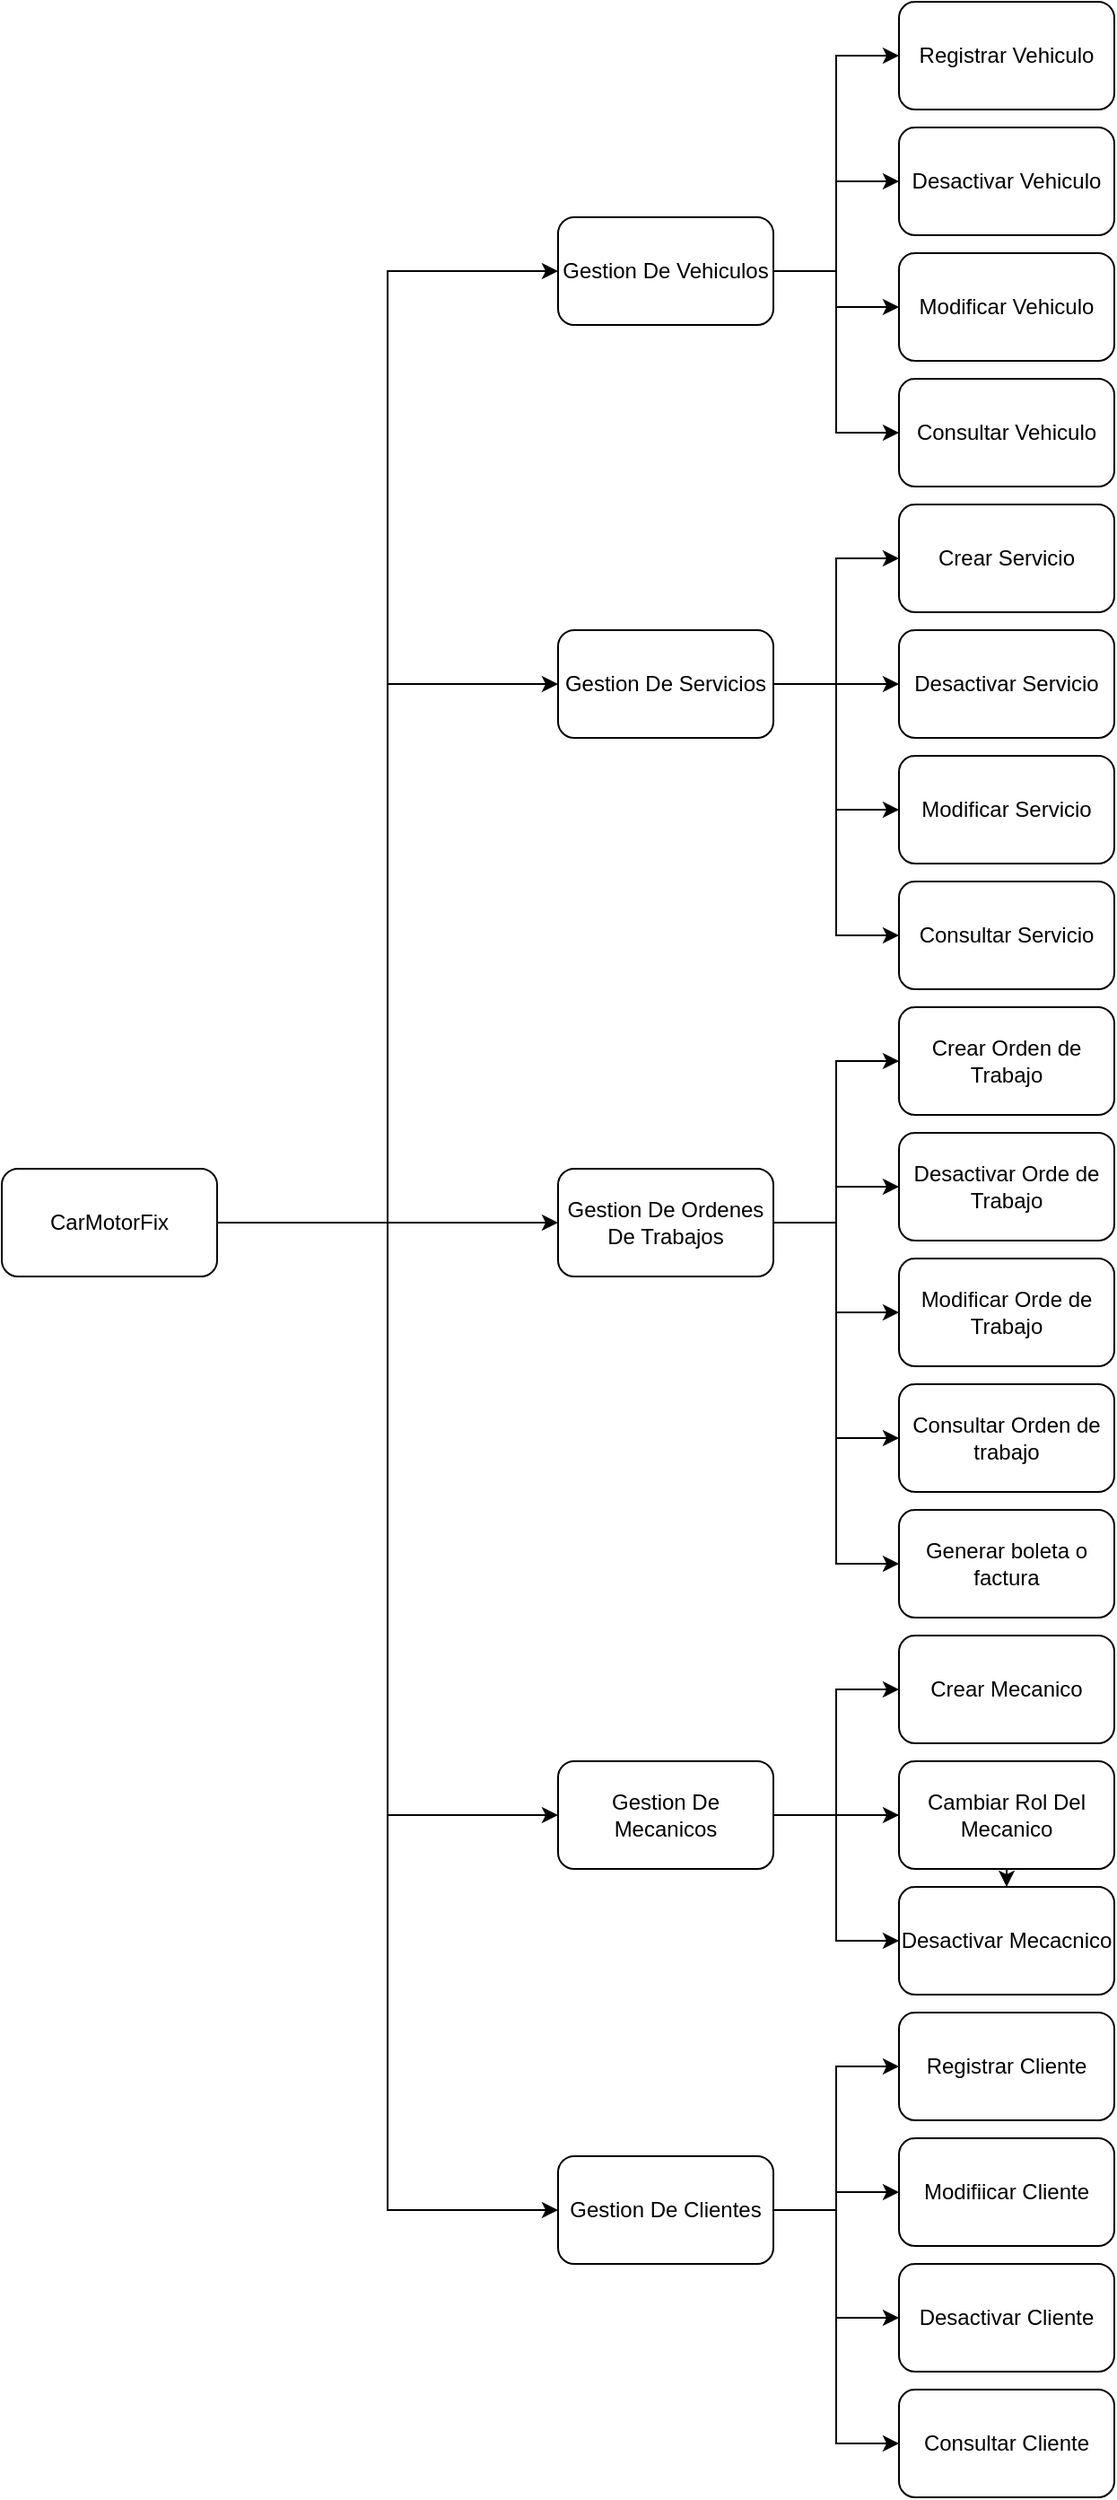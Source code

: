 <mxfile version="24.7.17">
  <diagram name="Página-1" id="KBPU6WoGkEmj5_mqioQt">
    <mxGraphModel dx="1569" dy="2340" grid="1" gridSize="10" guides="1" tooltips="1" connect="1" arrows="1" fold="1" page="1" pageScale="1" pageWidth="827" pageHeight="1169" math="0" shadow="0">
      <root>
        <mxCell id="0" />
        <mxCell id="1" parent="0" />
        <mxCell id="0hXrlVp6TaDsR_oXfZzO-45" style="edgeStyle=orthogonalEdgeStyle;rounded=0;orthogonalLoop=1;jettySize=auto;html=1;entryX=0;entryY=0.5;entryDx=0;entryDy=0;" edge="1" parent="1" source="0hXrlVp6TaDsR_oXfZzO-2" target="0hXrlVp6TaDsR_oXfZzO-44">
          <mxGeometry relative="1" as="geometry" />
        </mxCell>
        <mxCell id="0hXrlVp6TaDsR_oXfZzO-46" style="edgeStyle=orthogonalEdgeStyle;rounded=0;orthogonalLoop=1;jettySize=auto;html=1;entryX=0;entryY=0.5;entryDx=0;entryDy=0;" edge="1" parent="1" source="0hXrlVp6TaDsR_oXfZzO-2" target="0hXrlVp6TaDsR_oXfZzO-43">
          <mxGeometry relative="1" as="geometry" />
        </mxCell>
        <mxCell id="0hXrlVp6TaDsR_oXfZzO-47" style="edgeStyle=orthogonalEdgeStyle;rounded=0;orthogonalLoop=1;jettySize=auto;html=1;entryX=0;entryY=0.5;entryDx=0;entryDy=0;" edge="1" parent="1" source="0hXrlVp6TaDsR_oXfZzO-2" target="0hXrlVp6TaDsR_oXfZzO-42">
          <mxGeometry relative="1" as="geometry" />
        </mxCell>
        <mxCell id="0hXrlVp6TaDsR_oXfZzO-48" style="edgeStyle=orthogonalEdgeStyle;rounded=0;orthogonalLoop=1;jettySize=auto;html=1;entryX=0;entryY=0.5;entryDx=0;entryDy=0;" edge="1" parent="1" source="0hXrlVp6TaDsR_oXfZzO-2" target="0hXrlVp6TaDsR_oXfZzO-41">
          <mxGeometry relative="1" as="geometry" />
        </mxCell>
        <mxCell id="0hXrlVp6TaDsR_oXfZzO-2" value="Gestion De Servicios" style="rounded=1;whiteSpace=wrap;html=1;" vertex="1" parent="1">
          <mxGeometry x="430" y="129" width="120" height="60" as="geometry" />
        </mxCell>
        <mxCell id="0hXrlVp6TaDsR_oXfZzO-12" style="edgeStyle=orthogonalEdgeStyle;rounded=0;orthogonalLoop=1;jettySize=auto;html=1;entryX=0;entryY=0.5;entryDx=0;entryDy=0;" edge="1" parent="1" source="0hXrlVp6TaDsR_oXfZzO-3" target="0hXrlVp6TaDsR_oXfZzO-5">
          <mxGeometry relative="1" as="geometry" />
        </mxCell>
        <mxCell id="0hXrlVp6TaDsR_oXfZzO-13" style="edgeStyle=orthogonalEdgeStyle;rounded=0;orthogonalLoop=1;jettySize=auto;html=1;entryX=0;entryY=0.5;entryDx=0;entryDy=0;" edge="1" parent="1" source="0hXrlVp6TaDsR_oXfZzO-3" target="0hXrlVp6TaDsR_oXfZzO-6">
          <mxGeometry relative="1" as="geometry" />
        </mxCell>
        <mxCell id="0hXrlVp6TaDsR_oXfZzO-14" style="edgeStyle=orthogonalEdgeStyle;rounded=0;orthogonalLoop=1;jettySize=auto;html=1;entryX=0;entryY=0.5;entryDx=0;entryDy=0;" edge="1" parent="1" source="0hXrlVp6TaDsR_oXfZzO-3" target="0hXrlVp6TaDsR_oXfZzO-7">
          <mxGeometry relative="1" as="geometry" />
        </mxCell>
        <mxCell id="0hXrlVp6TaDsR_oXfZzO-15" style="edgeStyle=orthogonalEdgeStyle;rounded=0;orthogonalLoop=1;jettySize=auto;html=1;entryX=0;entryY=0.5;entryDx=0;entryDy=0;" edge="1" parent="1" source="0hXrlVp6TaDsR_oXfZzO-3" target="0hXrlVp6TaDsR_oXfZzO-2">
          <mxGeometry relative="1" as="geometry" />
        </mxCell>
        <mxCell id="0hXrlVp6TaDsR_oXfZzO-16" style="edgeStyle=orthogonalEdgeStyle;rounded=0;orthogonalLoop=1;jettySize=auto;html=1;entryX=0;entryY=0.5;entryDx=0;entryDy=0;" edge="1" parent="1" source="0hXrlVp6TaDsR_oXfZzO-3" target="0hXrlVp6TaDsR_oXfZzO-8">
          <mxGeometry relative="1" as="geometry" />
        </mxCell>
        <mxCell id="0hXrlVp6TaDsR_oXfZzO-3" value="CarMotorFix" style="rounded=1;whiteSpace=wrap;html=1;" vertex="1" parent="1">
          <mxGeometry x="120" y="429" width="120" height="60" as="geometry" />
        </mxCell>
        <mxCell id="0hXrlVp6TaDsR_oXfZzO-71" style="edgeStyle=orthogonalEdgeStyle;rounded=0;orthogonalLoop=1;jettySize=auto;html=1;entryX=0;entryY=0.5;entryDx=0;entryDy=0;" edge="1" parent="1" source="0hXrlVp6TaDsR_oXfZzO-5" target="0hXrlVp6TaDsR_oXfZzO-70">
          <mxGeometry relative="1" as="geometry" />
        </mxCell>
        <mxCell id="0hXrlVp6TaDsR_oXfZzO-72" style="edgeStyle=orthogonalEdgeStyle;rounded=0;orthogonalLoop=1;jettySize=auto;html=1;" edge="1" parent="1" source="0hXrlVp6TaDsR_oXfZzO-5" target="0hXrlVp6TaDsR_oXfZzO-69">
          <mxGeometry relative="1" as="geometry" />
        </mxCell>
        <mxCell id="0hXrlVp6TaDsR_oXfZzO-73" style="edgeStyle=orthogonalEdgeStyle;rounded=0;orthogonalLoop=1;jettySize=auto;html=1;" edge="1" parent="1" source="0hXrlVp6TaDsR_oXfZzO-5" target="0hXrlVp6TaDsR_oXfZzO-68">
          <mxGeometry relative="1" as="geometry" />
        </mxCell>
        <mxCell id="0hXrlVp6TaDsR_oXfZzO-74" style="edgeStyle=orthogonalEdgeStyle;rounded=0;orthogonalLoop=1;jettySize=auto;html=1;entryX=0;entryY=0.5;entryDx=0;entryDy=0;" edge="1" parent="1" source="0hXrlVp6TaDsR_oXfZzO-5" target="0hXrlVp6TaDsR_oXfZzO-67">
          <mxGeometry relative="1" as="geometry" />
        </mxCell>
        <mxCell id="0hXrlVp6TaDsR_oXfZzO-5" value="Gestion De Clientes" style="rounded=1;whiteSpace=wrap;html=1;" vertex="1" parent="1">
          <mxGeometry x="430" y="979" width="120" height="60" as="geometry" />
        </mxCell>
        <mxCell id="0hXrlVp6TaDsR_oXfZzO-62" style="edgeStyle=orthogonalEdgeStyle;rounded=0;orthogonalLoop=1;jettySize=auto;html=1;entryX=0;entryY=0.5;entryDx=0;entryDy=0;" edge="1" parent="1" source="0hXrlVp6TaDsR_oXfZzO-6" target="0hXrlVp6TaDsR_oXfZzO-61">
          <mxGeometry relative="1" as="geometry" />
        </mxCell>
        <mxCell id="0hXrlVp6TaDsR_oXfZzO-63" style="edgeStyle=orthogonalEdgeStyle;rounded=0;orthogonalLoop=1;jettySize=auto;html=1;" edge="1" parent="1" source="0hXrlVp6TaDsR_oXfZzO-6" target="0hXrlVp6TaDsR_oXfZzO-59">
          <mxGeometry relative="1" as="geometry" />
        </mxCell>
        <mxCell id="0hXrlVp6TaDsR_oXfZzO-64" style="edgeStyle=orthogonalEdgeStyle;rounded=0;orthogonalLoop=1;jettySize=auto;html=1;" edge="1" parent="1" source="0hXrlVp6TaDsR_oXfZzO-6" target="0hXrlVp6TaDsR_oXfZzO-58">
          <mxGeometry relative="1" as="geometry" />
        </mxCell>
        <mxCell id="0hXrlVp6TaDsR_oXfZzO-65" style="edgeStyle=orthogonalEdgeStyle;rounded=0;orthogonalLoop=1;jettySize=auto;html=1;entryX=0;entryY=0.5;entryDx=0;entryDy=0;" edge="1" parent="1" source="0hXrlVp6TaDsR_oXfZzO-6" target="0hXrlVp6TaDsR_oXfZzO-58">
          <mxGeometry relative="1" as="geometry" />
        </mxCell>
        <mxCell id="0hXrlVp6TaDsR_oXfZzO-6" value="Gestion De Mecanicos" style="rounded=1;whiteSpace=wrap;html=1;" vertex="1" parent="1">
          <mxGeometry x="430" y="759" width="120" height="60" as="geometry" />
        </mxCell>
        <mxCell id="0hXrlVp6TaDsR_oXfZzO-53" style="edgeStyle=orthogonalEdgeStyle;rounded=0;orthogonalLoop=1;jettySize=auto;html=1;entryX=0;entryY=0.5;entryDx=0;entryDy=0;" edge="1" parent="1" source="0hXrlVp6TaDsR_oXfZzO-7" target="0hXrlVp6TaDsR_oXfZzO-40">
          <mxGeometry relative="1" as="geometry" />
        </mxCell>
        <mxCell id="0hXrlVp6TaDsR_oXfZzO-54" style="edgeStyle=orthogonalEdgeStyle;rounded=0;orthogonalLoop=1;jettySize=auto;html=1;entryX=0;entryY=0.5;entryDx=0;entryDy=0;" edge="1" parent="1" source="0hXrlVp6TaDsR_oXfZzO-7" target="0hXrlVp6TaDsR_oXfZzO-51">
          <mxGeometry relative="1" as="geometry" />
        </mxCell>
        <mxCell id="0hXrlVp6TaDsR_oXfZzO-55" style="edgeStyle=orthogonalEdgeStyle;rounded=0;orthogonalLoop=1;jettySize=auto;html=1;entryX=0;entryY=0.5;entryDx=0;entryDy=0;" edge="1" parent="1" source="0hXrlVp6TaDsR_oXfZzO-7" target="0hXrlVp6TaDsR_oXfZzO-50">
          <mxGeometry relative="1" as="geometry" />
        </mxCell>
        <mxCell id="0hXrlVp6TaDsR_oXfZzO-56" style="edgeStyle=orthogonalEdgeStyle;rounded=0;orthogonalLoop=1;jettySize=auto;html=1;entryX=0;entryY=0.5;entryDx=0;entryDy=0;" edge="1" parent="1" source="0hXrlVp6TaDsR_oXfZzO-7" target="0hXrlVp6TaDsR_oXfZzO-49">
          <mxGeometry relative="1" as="geometry" />
        </mxCell>
        <mxCell id="0hXrlVp6TaDsR_oXfZzO-57" style="edgeStyle=orthogonalEdgeStyle;rounded=0;orthogonalLoop=1;jettySize=auto;html=1;entryX=0;entryY=0.5;entryDx=0;entryDy=0;" edge="1" parent="1" source="0hXrlVp6TaDsR_oXfZzO-7" target="0hXrlVp6TaDsR_oXfZzO-52">
          <mxGeometry relative="1" as="geometry" />
        </mxCell>
        <mxCell id="0hXrlVp6TaDsR_oXfZzO-7" value="Gestion De Ordenes De Trabajos" style="rounded=1;whiteSpace=wrap;html=1;" vertex="1" parent="1">
          <mxGeometry x="430" y="429" width="120" height="60" as="geometry" />
        </mxCell>
        <mxCell id="0hXrlVp6TaDsR_oXfZzO-36" style="edgeStyle=orthogonalEdgeStyle;rounded=0;orthogonalLoop=1;jettySize=auto;html=1;entryX=0;entryY=0.5;entryDx=0;entryDy=0;" edge="1" parent="1" source="0hXrlVp6TaDsR_oXfZzO-8" target="0hXrlVp6TaDsR_oXfZzO-30">
          <mxGeometry relative="1" as="geometry" />
        </mxCell>
        <mxCell id="0hXrlVp6TaDsR_oXfZzO-37" style="edgeStyle=orthogonalEdgeStyle;rounded=0;orthogonalLoop=1;jettySize=auto;html=1;entryX=0;entryY=0.5;entryDx=0;entryDy=0;" edge="1" parent="1" source="0hXrlVp6TaDsR_oXfZzO-8" target="0hXrlVp6TaDsR_oXfZzO-33">
          <mxGeometry relative="1" as="geometry" />
        </mxCell>
        <mxCell id="0hXrlVp6TaDsR_oXfZzO-38" style="edgeStyle=orthogonalEdgeStyle;rounded=0;orthogonalLoop=1;jettySize=auto;html=1;" edge="1" parent="1" source="0hXrlVp6TaDsR_oXfZzO-8" target="0hXrlVp6TaDsR_oXfZzO-34">
          <mxGeometry relative="1" as="geometry" />
        </mxCell>
        <mxCell id="0hXrlVp6TaDsR_oXfZzO-39" style="edgeStyle=orthogonalEdgeStyle;rounded=0;orthogonalLoop=1;jettySize=auto;html=1;entryX=0;entryY=0.5;entryDx=0;entryDy=0;" edge="1" parent="1" source="0hXrlVp6TaDsR_oXfZzO-8" target="0hXrlVp6TaDsR_oXfZzO-35">
          <mxGeometry relative="1" as="geometry" />
        </mxCell>
        <mxCell id="0hXrlVp6TaDsR_oXfZzO-8" value="Gestion De Vehiculos" style="rounded=1;whiteSpace=wrap;html=1;" vertex="1" parent="1">
          <mxGeometry x="430" y="-101" width="120" height="60" as="geometry" />
        </mxCell>
        <mxCell id="0hXrlVp6TaDsR_oXfZzO-30" value="Registrar Vehiculo" style="rounded=1;whiteSpace=wrap;html=1;" vertex="1" parent="1">
          <mxGeometry x="620" y="-221" width="120" height="60" as="geometry" />
        </mxCell>
        <mxCell id="0hXrlVp6TaDsR_oXfZzO-33" value="Desactivar Vehiculo" style="rounded=1;whiteSpace=wrap;html=1;" vertex="1" parent="1">
          <mxGeometry x="620" y="-151" width="120" height="60" as="geometry" />
        </mxCell>
        <mxCell id="0hXrlVp6TaDsR_oXfZzO-34" value="Modificar Vehiculo" style="rounded=1;whiteSpace=wrap;html=1;" vertex="1" parent="1">
          <mxGeometry x="620" y="-81" width="120" height="60" as="geometry" />
        </mxCell>
        <mxCell id="0hXrlVp6TaDsR_oXfZzO-35" value="Consultar Vehiculo" style="rounded=1;whiteSpace=wrap;html=1;" vertex="1" parent="1">
          <mxGeometry x="620" y="-11" width="120" height="60" as="geometry" />
        </mxCell>
        <mxCell id="0hXrlVp6TaDsR_oXfZzO-40" value="Crear Orden de Trabajo" style="rounded=1;whiteSpace=wrap;html=1;" vertex="1" parent="1">
          <mxGeometry x="620" y="339" width="120" height="60" as="geometry" />
        </mxCell>
        <mxCell id="0hXrlVp6TaDsR_oXfZzO-41" value="Consultar Servicio" style="rounded=1;whiteSpace=wrap;html=1;" vertex="1" parent="1">
          <mxGeometry x="620" y="269" width="120" height="60" as="geometry" />
        </mxCell>
        <mxCell id="0hXrlVp6TaDsR_oXfZzO-42" value="Modificar Servicio" style="rounded=1;whiteSpace=wrap;html=1;" vertex="1" parent="1">
          <mxGeometry x="620" y="199" width="120" height="60" as="geometry" />
        </mxCell>
        <mxCell id="0hXrlVp6TaDsR_oXfZzO-43" value="Desactivar Servicio" style="rounded=1;whiteSpace=wrap;html=1;" vertex="1" parent="1">
          <mxGeometry x="620" y="129" width="120" height="60" as="geometry" />
        </mxCell>
        <mxCell id="0hXrlVp6TaDsR_oXfZzO-44" value="Crear Servicio" style="rounded=1;whiteSpace=wrap;html=1;" vertex="1" parent="1">
          <mxGeometry x="620" y="59" width="120" height="60" as="geometry" />
        </mxCell>
        <mxCell id="0hXrlVp6TaDsR_oXfZzO-49" value="Consultar Orden de trabajo" style="rounded=1;whiteSpace=wrap;html=1;" vertex="1" parent="1">
          <mxGeometry x="620" y="549" width="120" height="60" as="geometry" />
        </mxCell>
        <mxCell id="0hXrlVp6TaDsR_oXfZzO-50" value="Modificar Orde de Trabajo" style="rounded=1;whiteSpace=wrap;html=1;" vertex="1" parent="1">
          <mxGeometry x="620" y="479" width="120" height="60" as="geometry" />
        </mxCell>
        <mxCell id="0hXrlVp6TaDsR_oXfZzO-51" value="Desactivar Orde de Trabajo" style="rounded=1;whiteSpace=wrap;html=1;" vertex="1" parent="1">
          <mxGeometry x="620" y="409" width="120" height="60" as="geometry" />
        </mxCell>
        <mxCell id="0hXrlVp6TaDsR_oXfZzO-52" value="Generar boleta o factura" style="rounded=1;whiteSpace=wrap;html=1;" vertex="1" parent="1">
          <mxGeometry x="620" y="619" width="120" height="60" as="geometry" />
        </mxCell>
        <mxCell id="0hXrlVp6TaDsR_oXfZzO-58" value="Desactivar Mecacnico" style="rounded=1;whiteSpace=wrap;html=1;" vertex="1" parent="1">
          <mxGeometry x="620" y="829" width="120" height="60" as="geometry" />
        </mxCell>
        <mxCell id="0hXrlVp6TaDsR_oXfZzO-59" value="Cambiar Rol Del Mecanico" style="rounded=1;whiteSpace=wrap;html=1;" vertex="1" parent="1">
          <mxGeometry x="620" y="759" width="120" height="60" as="geometry" />
        </mxCell>
        <mxCell id="0hXrlVp6TaDsR_oXfZzO-61" value="Crear Mecanico" style="rounded=1;whiteSpace=wrap;html=1;" vertex="1" parent="1">
          <mxGeometry x="620" y="689" width="120" height="60" as="geometry" />
        </mxCell>
        <mxCell id="0hXrlVp6TaDsR_oXfZzO-67" value="Consultar Cliente" style="rounded=1;whiteSpace=wrap;html=1;" vertex="1" parent="1">
          <mxGeometry x="620" y="1109" width="120" height="60" as="geometry" />
        </mxCell>
        <mxCell id="0hXrlVp6TaDsR_oXfZzO-68" value="Desactivar Cliente" style="rounded=1;whiteSpace=wrap;html=1;" vertex="1" parent="1">
          <mxGeometry x="620" y="1039" width="120" height="60" as="geometry" />
        </mxCell>
        <mxCell id="0hXrlVp6TaDsR_oXfZzO-69" value="Modifiicar Cliente" style="rounded=1;whiteSpace=wrap;html=1;" vertex="1" parent="1">
          <mxGeometry x="620" y="969" width="120" height="60" as="geometry" />
        </mxCell>
        <mxCell id="0hXrlVp6TaDsR_oXfZzO-70" value="Registrar Cliente" style="rounded=1;whiteSpace=wrap;html=1;" vertex="1" parent="1">
          <mxGeometry x="620" y="899" width="120" height="60" as="geometry" />
        </mxCell>
      </root>
    </mxGraphModel>
  </diagram>
</mxfile>
